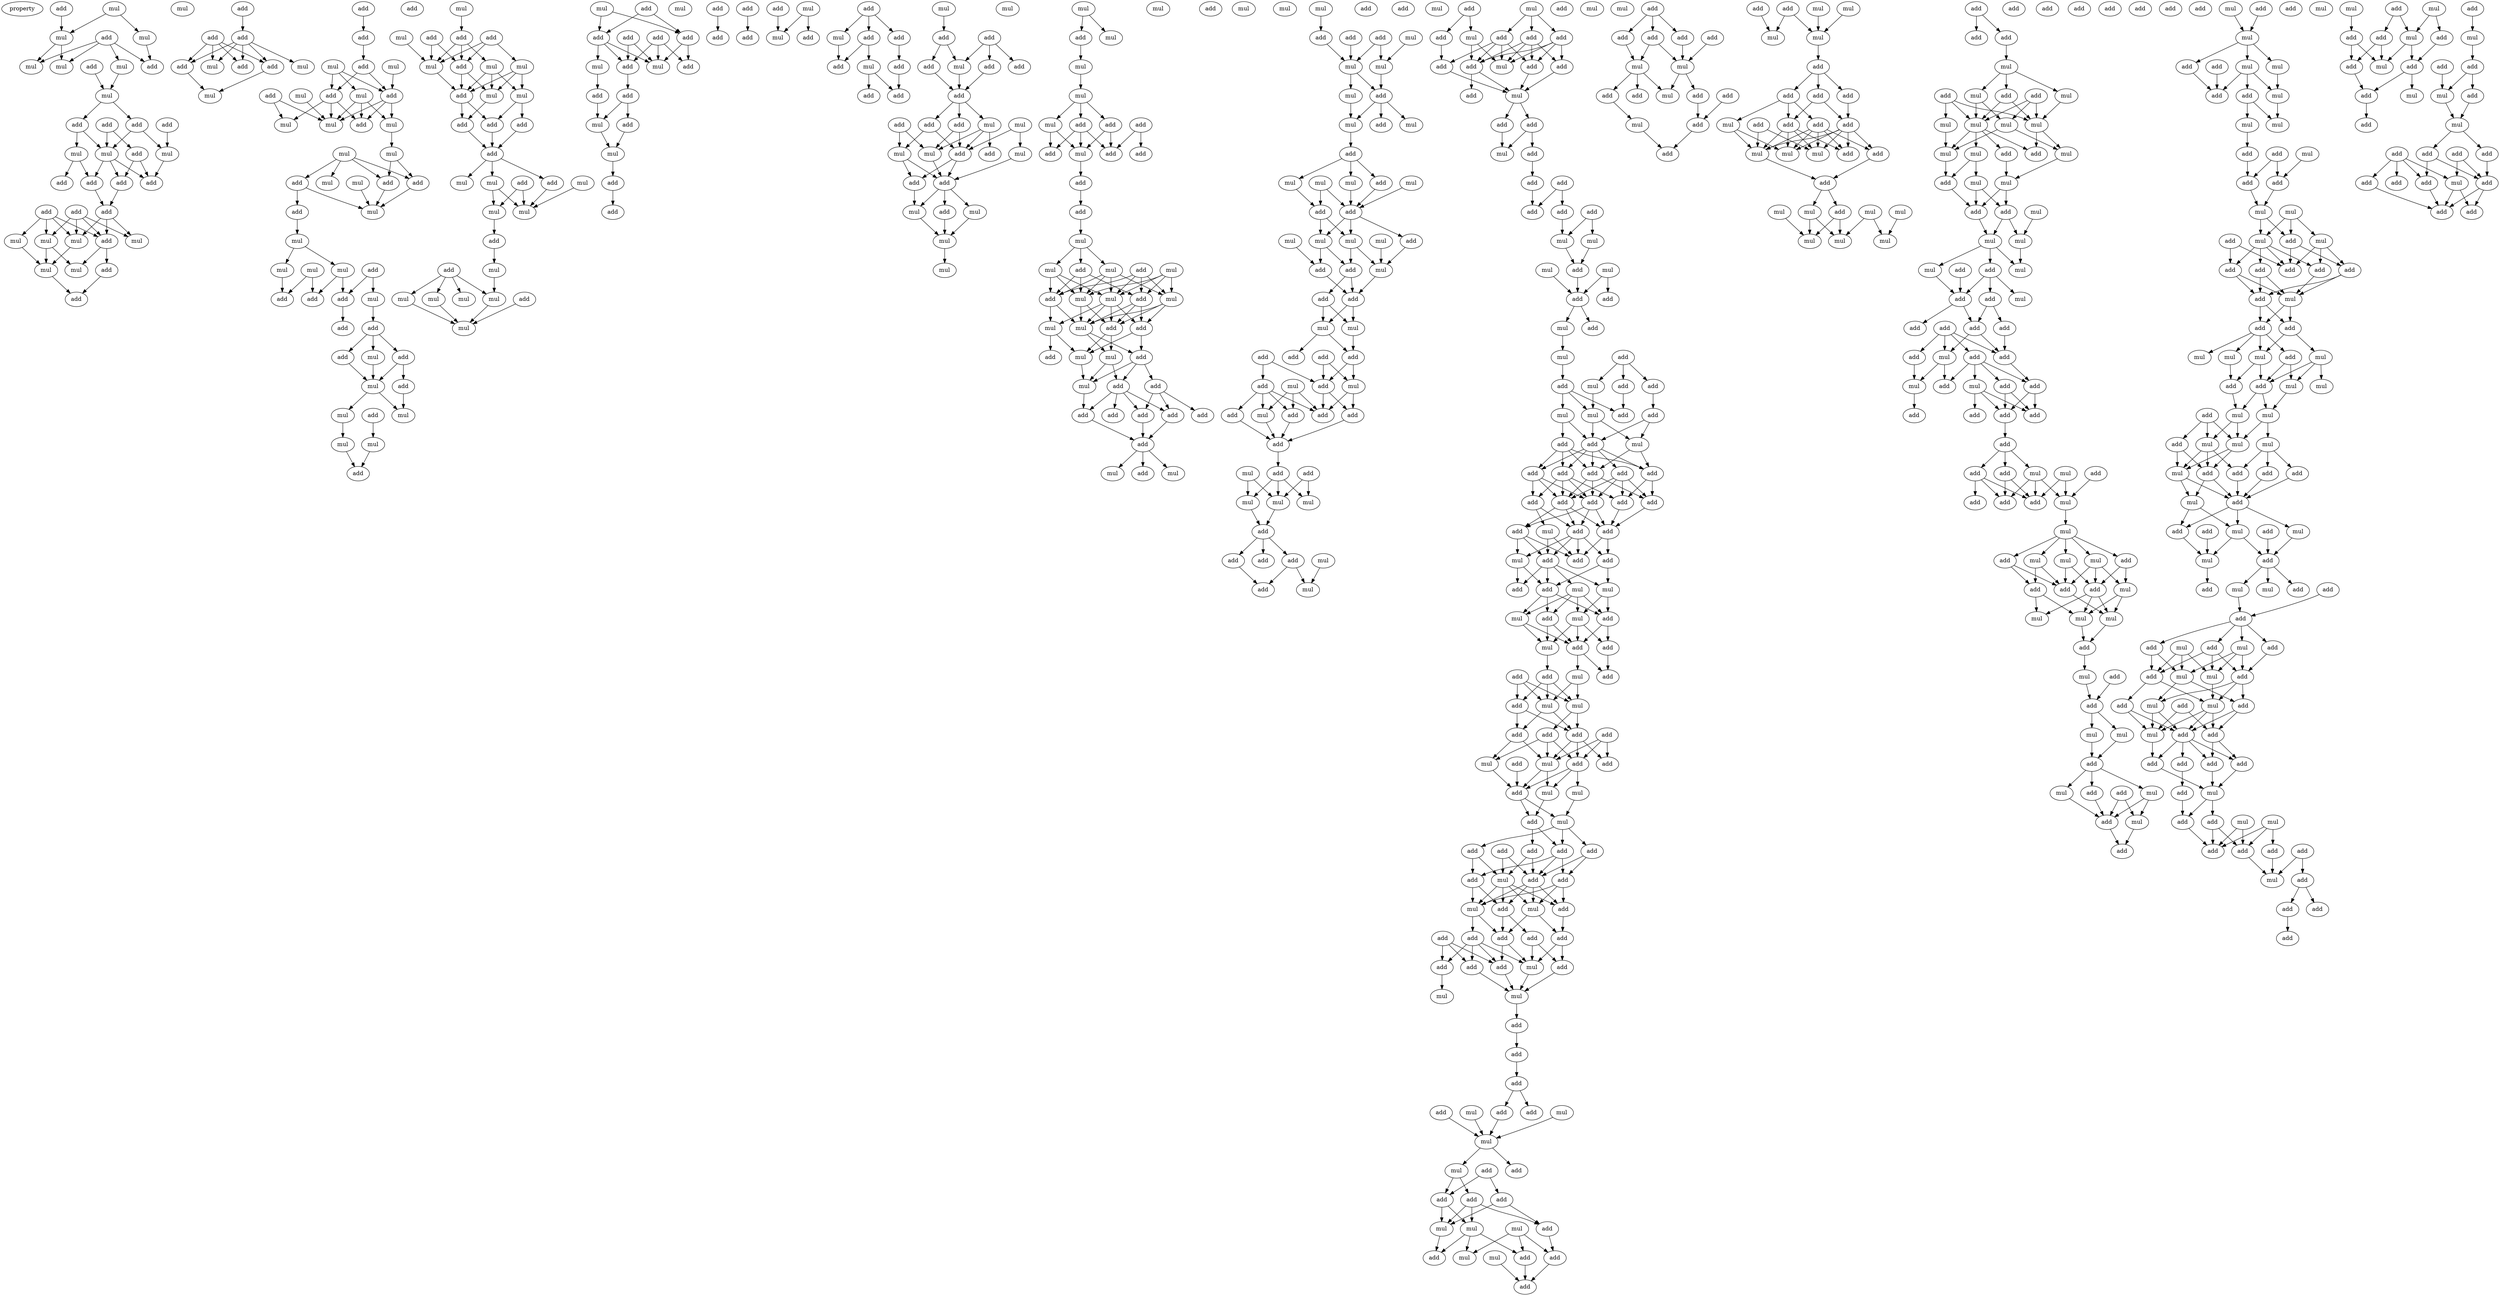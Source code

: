 digraph {
    node [fontcolor=black]
    property [mul=2,lf=1.7]
    0 [ label = add ];
    1 [ label = mul ];
    2 [ label = mul ];
    3 [ label = add ];
    4 [ label = mul ];
    5 [ label = mul ];
    6 [ label = mul ];
    7 [ label = add ];
    8 [ label = add ];
    9 [ label = mul ];
    10 [ label = mul ];
    11 [ label = add ];
    12 [ label = add ];
    13 [ label = mul ];
    14 [ label = add ];
    15 [ label = add ];
    16 [ label = mul ];
    17 [ label = mul ];
    18 [ label = mul ];
    19 [ label = add ];
    20 [ label = add ];
    21 [ label = add ];
    22 [ label = add ];
    23 [ label = add ];
    24 [ label = add ];
    25 [ label = add ];
    26 [ label = add ];
    27 [ label = add ];
    28 [ label = mul ];
    29 [ label = mul ];
    30 [ label = mul ];
    31 [ label = mul ];
    32 [ label = mul ];
    33 [ label = add ];
    34 [ label = mul ];
    35 [ label = add ];
    36 [ label = add ];
    37 [ label = add ];
    38 [ label = add ];
    39 [ label = add ];
    40 [ label = mul ];
    41 [ label = mul ];
    42 [ label = add ];
    43 [ label = add ];
    44 [ label = mul ];
    45 [ label = add ];
    46 [ label = add ];
    47 [ label = add ];
    48 [ label = mul ];
    49 [ label = mul ];
    50 [ label = add ];
    51 [ label = add ];
    52 [ label = mul ];
    53 [ label = mul ];
    54 [ label = add ];
    55 [ label = mul ];
    56 [ label = mul ];
    57 [ label = add ];
    58 [ label = mul ];
    59 [ label = mul ];
    60 [ label = mul ];
    61 [ label = add ];
    62 [ label = mul ];
    63 [ label = add ];
    64 [ label = mul ];
    65 [ label = add ];
    66 [ label = mul ];
    67 [ label = add ];
    68 [ label = mul ];
    69 [ label = mul ];
    70 [ label = mul ];
    71 [ label = add ];
    72 [ label = mul ];
    73 [ label = add ];
    74 [ label = add ];
    75 [ label = add ];
    76 [ label = add ];
    77 [ label = mul ];
    78 [ label = add ];
    79 [ label = add ];
    80 [ label = mul ];
    81 [ label = add ];
    82 [ label = add ];
    83 [ label = mul ];
    84 [ label = add ];
    85 [ label = mul ];
    86 [ label = add ];
    87 [ label = mul ];
    88 [ label = mul ];
    89 [ label = mul ];
    90 [ label = add ];
    91 [ label = mul ];
    92 [ label = add ];
    93 [ label = add ];
    94 [ label = add ];
    95 [ label = mul ];
    96 [ label = mul ];
    97 [ label = add ];
    98 [ label = mul ];
    99 [ label = mul ];
    100 [ label = mul ];
    101 [ label = mul ];
    102 [ label = add ];
    103 [ label = add ];
    104 [ label = add ];
    105 [ label = add ];
    106 [ label = add ];
    107 [ label = mul ];
    108 [ label = add ];
    109 [ label = mul ];
    110 [ label = mul ];
    111 [ label = add ];
    112 [ label = mul ];
    113 [ label = mul ];
    114 [ label = add ];
    115 [ label = mul ];
    116 [ label = add ];
    117 [ label = add ];
    118 [ label = mul ];
    119 [ label = mul ];
    120 [ label = mul ];
    121 [ label = mul ];
    122 [ label = mul ];
    123 [ label = mul ];
    124 [ label = add ];
    125 [ label = add ];
    126 [ label = add ];
    127 [ label = add ];
    128 [ label = add ];
    129 [ label = add ];
    130 [ label = mul ];
    131 [ label = mul ];
    132 [ label = add ];
    133 [ label = add ];
    134 [ label = add ];
    135 [ label = mul ];
    136 [ label = add ];
    137 [ label = mul ];
    138 [ label = mul ];
    139 [ label = add ];
    140 [ label = add ];
    141 [ label = add ];
    142 [ label = add ];
    143 [ label = add ];
    144 [ label = add ];
    145 [ label = mul ];
    146 [ label = add ];
    147 [ label = add ];
    148 [ label = mul ];
    149 [ label = add ];
    150 [ label = mul ];
    151 [ label = add ];
    152 [ label = add ];
    153 [ label = add ];
    154 [ label = add ];
    155 [ label = mul ];
    156 [ label = add ];
    157 [ label = add ];
    158 [ label = mul ];
    159 [ label = add ];
    160 [ label = add ];
    161 [ label = add ];
    162 [ label = add ];
    163 [ label = add ];
    164 [ label = mul ];
    165 [ label = mul ];
    166 [ label = add ];
    167 [ label = mul ];
    168 [ label = add ];
    169 [ label = mul ];
    170 [ label = add ];
    171 [ label = add ];
    172 [ label = mul ];
    173 [ label = add ];
    174 [ label = mul ];
    175 [ label = add ];
    176 [ label = mul ];
    177 [ label = add ];
    178 [ label = add ];
    179 [ label = mul ];
    180 [ label = mul ];
    181 [ label = mul ];
    182 [ label = mul ];
    183 [ label = add ];
    184 [ label = mul ];
    185 [ label = add ];
    186 [ label = mul ];
    187 [ label = mul ];
    188 [ label = mul ];
    189 [ label = mul ];
    190 [ label = add ];
    191 [ label = mul ];
    192 [ label = add ];
    193 [ label = add ];
    194 [ label = add ];
    195 [ label = add ];
    196 [ label = add ];
    197 [ label = add ];
    198 [ label = mul ];
    199 [ label = add ];
    200 [ label = add ];
    201 [ label = mul ];
    202 [ label = mul ];
    203 [ label = add ];
    204 [ label = mul ];
    205 [ label = mul ];
    206 [ label = add ];
    207 [ label = add ];
    208 [ label = add ];
    209 [ label = mul ];
    210 [ label = mul ];
    211 [ label = mul ];
    212 [ label = mul ];
    213 [ label = mul ];
    214 [ label = add ];
    215 [ label = add ];
    216 [ label = add ];
    217 [ label = add ];
    218 [ label = mul ];
    219 [ label = mul ];
    220 [ label = add ];
    221 [ label = add ];
    222 [ label = mul ];
    223 [ label = add ];
    224 [ label = add ];
    225 [ label = add ];
    226 [ label = add ];
    227 [ label = add ];
    228 [ label = add ];
    229 [ label = mul ];
    230 [ label = mul ];
    231 [ label = add ];
    232 [ label = mul ];
    233 [ label = mul ];
    234 [ label = mul ];
    235 [ label = mul ];
    236 [ label = add ];
    237 [ label = add ];
    238 [ label = add ];
    239 [ label = mul ];
    240 [ label = add ];
    241 [ label = mul ];
    242 [ label = mul ];
    243 [ label = add ];
    244 [ label = add ];
    245 [ label = mul ];
    246 [ label = mul ];
    247 [ label = add ];
    248 [ label = add ];
    249 [ label = mul ];
    250 [ label = mul ];
    251 [ label = mul ];
    252 [ label = mul ];
    253 [ label = add ];
    254 [ label = add ];
    255 [ label = add ];
    256 [ label = mul ];
    257 [ label = mul ];
    258 [ label = add ];
    259 [ label = mul ];
    260 [ label = mul ];
    261 [ label = add ];
    262 [ label = add ];
    263 [ label = mul ];
    264 [ label = add ];
    265 [ label = add ];
    266 [ label = mul ];
    267 [ label = mul ];
    268 [ label = add ];
    269 [ label = add ];
    270 [ label = add ];
    271 [ label = add ];
    272 [ label = add ];
    273 [ label = mul ];
    274 [ label = add ];
    275 [ label = mul ];
    276 [ label = add ];
    277 [ label = mul ];
    278 [ label = add ];
    279 [ label = add ];
    280 [ label = add ];
    281 [ label = add ];
    282 [ label = add ];
    283 [ label = add ];
    284 [ label = mul ];
    285 [ label = mul ];
    286 [ label = mul ];
    287 [ label = mul ];
    288 [ label = add ];
    289 [ label = add ];
    290 [ label = add ];
    291 [ label = mul ];
    292 [ label = mul ];
    293 [ label = add ];
    294 [ label = add ];
    295 [ label = mul ];
    296 [ label = mul ];
    297 [ label = add ];
    298 [ label = add ];
    299 [ label = add ];
    300 [ label = add ];
    301 [ label = add ];
    302 [ label = mul ];
    303 [ label = add ];
    304 [ label = mul ];
    305 [ label = add ];
    306 [ label = add ];
    307 [ label = add ];
    308 [ label = add ];
    309 [ label = mul ];
    310 [ label = add ];
    311 [ label = add ];
    312 [ label = add ];
    313 [ label = mul ];
    314 [ label = add ];
    315 [ label = add ];
    316 [ label = add ];
    317 [ label = add ];
    318 [ label = add ];
    319 [ label = mul ];
    320 [ label = mul ];
    321 [ label = mul ];
    322 [ label = mul ];
    323 [ label = add ];
    324 [ label = add ];
    325 [ label = add ];
    326 [ label = mul ];
    327 [ label = add ];
    328 [ label = mul ];
    329 [ label = add ];
    330 [ label = add ];
    331 [ label = add ];
    332 [ label = add ];
    333 [ label = mul ];
    334 [ label = mul ];
    335 [ label = mul ];
    336 [ label = add ];
    337 [ label = add ];
    338 [ label = add ];
    339 [ label = mul ];
    340 [ label = add ];
    341 [ label = add ];
    342 [ label = add ];
    343 [ label = add ];
    344 [ label = add ];
    345 [ label = add ];
    346 [ label = add ];
    347 [ label = add ];
    348 [ label = add ];
    349 [ label = add ];
    350 [ label = add ];
    351 [ label = mul ];
    352 [ label = add ];
    353 [ label = add ];
    354 [ label = add ];
    355 [ label = add ];
    356 [ label = add ];
    357 [ label = add ];
    358 [ label = mul ];
    359 [ label = mul ];
    360 [ label = add ];
    361 [ label = add ];
    362 [ label = mul ];
    363 [ label = mul ];
    364 [ label = add ];
    365 [ label = add ];
    366 [ label = mul ];
    367 [ label = add ];
    368 [ label = add ];
    369 [ label = mul ];
    370 [ label = mul ];
    371 [ label = add ];
    372 [ label = add ];
    373 [ label = add ];
    374 [ label = mul ];
    375 [ label = mul ];
    376 [ label = add ];
    377 [ label = add ];
    378 [ label = add ];
    379 [ label = add ];
    380 [ label = add ];
    381 [ label = add ];
    382 [ label = mul ];
    383 [ label = add ];
    384 [ label = add ];
    385 [ label = mul ];
    386 [ label = mul ];
    387 [ label = mul ];
    388 [ label = add ];
    389 [ label = mul ];
    390 [ label = add ];
    391 [ label = add ];
    392 [ label = add ];
    393 [ label = add ];
    394 [ label = add ];
    395 [ label = add ];
    396 [ label = add ];
    397 [ label = add ];
    398 [ label = add ];
    399 [ label = mul ];
    400 [ label = add ];
    401 [ label = add ];
    402 [ label = mul ];
    403 [ label = mul ];
    404 [ label = add ];
    405 [ label = add ];
    406 [ label = add ];
    407 [ label = add ];
    408 [ label = add ];
    409 [ label = add ];
    410 [ label = add ];
    411 [ label = add ];
    412 [ label = add ];
    413 [ label = mul ];
    414 [ label = mul ];
    415 [ label = mul ];
    416 [ label = add ];
    417 [ label = add ];
    418 [ label = mul ];
    419 [ label = add ];
    420 [ label = add ];
    421 [ label = mul ];
    422 [ label = add ];
    423 [ label = add ];
    424 [ label = mul ];
    425 [ label = add ];
    426 [ label = mul ];
    427 [ label = add ];
    428 [ label = mul ];
    429 [ label = add ];
    430 [ label = mul ];
    431 [ label = add ];
    432 [ label = add ];
    433 [ label = add ];
    434 [ label = mul ];
    435 [ label = mul ];
    436 [ label = mul ];
    437 [ label = add ];
    438 [ label = add ];
    439 [ label = add ];
    440 [ label = mul ];
    441 [ label = add ];
    442 [ label = mul ];
    443 [ label = add ];
    444 [ label = add ];
    445 [ label = add ];
    446 [ label = add ];
    447 [ label = add ];
    448 [ label = add ];
    449 [ label = mul ];
    450 [ label = mul ];
    451 [ label = add ];
    452 [ label = mul ];
    453 [ label = add ];
    454 [ label = add ];
    455 [ label = add ];
    456 [ label = add ];
    457 [ label = mul ];
    458 [ label = add ];
    459 [ label = add ];
    460 [ label = mul ];
    461 [ label = mul ];
    462 [ label = add ];
    463 [ label = mul ];
    464 [ label = mul ];
    465 [ label = add ];
    466 [ label = add ];
    467 [ label = add ];
    468 [ label = add ];
    469 [ label = mul ];
    470 [ label = add ];
    471 [ label = add ];
    472 [ label = add ];
    473 [ label = add ];
    474 [ label = mul ];
    475 [ label = mul ];
    476 [ label = add ];
    477 [ label = mul ];
    478 [ label = add ];
    479 [ label = add ];
    480 [ label = mul ];
    481 [ label = add ];
    482 [ label = mul ];
    483 [ label = mul ];
    484 [ label = mul ];
    485 [ label = mul ];
    486 [ label = mul ];
    487 [ label = mul ];
    488 [ label = add ];
    489 [ label = add ];
    490 [ label = add ];
    491 [ label = add ];
    492 [ label = add ];
    493 [ label = add ];
    494 [ label = mul ];
    495 [ label = mul ];
    496 [ label = add ];
    497 [ label = add ];
    498 [ label = mul ];
    499 [ label = add ];
    500 [ label = mul ];
    501 [ label = mul ];
    502 [ label = mul ];
    503 [ label = mul ];
    504 [ label = mul ];
    505 [ label = mul ];
    506 [ label = add ];
    507 [ label = add ];
    508 [ label = mul ];
    509 [ label = mul ];
    510 [ label = mul ];
    511 [ label = add ];
    512 [ label = add ];
    513 [ label = mul ];
    514 [ label = add ];
    515 [ label = mul ];
    516 [ label = mul ];
    517 [ label = add ];
    518 [ label = mul ];
    519 [ label = mul ];
    520 [ label = add ];
    521 [ label = add ];
    522 [ label = add ];
    523 [ label = mul ];
    524 [ label = add ];
    525 [ label = add ];
    526 [ label = add ];
    527 [ label = add ];
    528 [ label = mul ];
    529 [ label = add ];
    530 [ label = add ];
    531 [ label = add ];
    532 [ label = mul ];
    533 [ label = add ];
    534 [ label = mul ];
    535 [ label = add ];
    536 [ label = add ];
    537 [ label = add ];
    538 [ label = add ];
    539 [ label = add ];
    540 [ label = add ];
    541 [ label = add ];
    542 [ label = mul ];
    543 [ label = add ];
    544 [ label = add ];
    545 [ label = add ];
    546 [ label = mul ];
    547 [ label = add ];
    548 [ label = add ];
    549 [ label = add ];
    550 [ label = mul ];
    551 [ label = mul ];
    552 [ label = mul ];
    553 [ label = mul ];
    554 [ label = add ];
    555 [ label = add ];
    556 [ label = mul ];
    557 [ label = add ];
    558 [ label = add ];
    559 [ label = add ];
    560 [ label = mul ];
    561 [ label = mul ];
    562 [ label = mul ];
    563 [ label = mul ];
    564 [ label = add ];
    565 [ label = add ];
    566 [ label = mul ];
    567 [ label = add ];
    568 [ label = add ];
    569 [ label = add ];
    570 [ label = mul ];
    571 [ label = mul ];
    572 [ label = add ];
    573 [ label = add ];
    574 [ label = mul ];
    575 [ label = add ];
    576 [ label = add ];
    577 [ label = mul ];
    578 [ label = mul ];
    579 [ label = add ];
    580 [ label = add ];
    581 [ label = add ];
    582 [ label = mul ];
    583 [ label = add ];
    584 [ label = mul ];
    585 [ label = mul ];
    586 [ label = mul ];
    587 [ label = add ];
    588 [ label = add ];
    589 [ label = add ];
    590 [ label = mul ];
    591 [ label = add ];
    592 [ label = mul ];
    593 [ label = mul ];
    594 [ label = mul ];
    595 [ label = add ];
    596 [ label = add ];
    597 [ label = add ];
    598 [ label = add ];
    599 [ label = add ];
    600 [ label = mul ];
    601 [ label = mul ];
    602 [ label = mul ];
    603 [ label = add ];
    604 [ label = add ];
    605 [ label = mul ];
    606 [ label = add ];
    607 [ label = add ];
    608 [ label = add ];
    609 [ label = add ];
    610 [ label = add ];
    611 [ label = add ];
    612 [ label = mul ];
    613 [ label = add ];
    614 [ label = add ];
    615 [ label = mul ];
    616 [ label = mul ];
    617 [ label = mul ];
    618 [ label = add ];
    619 [ label = mul ];
    620 [ label = mul ];
    621 [ label = add ];
    622 [ label = add ];
    623 [ label = mul ];
    624 [ label = mul ];
    625 [ label = mul ];
    626 [ label = add ];
    627 [ label = mul ];
    628 [ label = mul ];
    629 [ label = add ];
    630 [ label = mul ];
    631 [ label = add ];
    632 [ label = add ];
    633 [ label = add ];
    634 [ label = add ];
    635 [ label = mul ];
    636 [ label = add ];
    637 [ label = mul ];
    638 [ label = add ];
    639 [ label = add ];
    640 [ label = add ];
    641 [ label = mul ];
    642 [ label = mul ];
    643 [ label = mul ];
    644 [ label = add ];
    645 [ label = mul ];
    646 [ label = add ];
    647 [ label = add ];
    648 [ label = mul ];
    649 [ label = add ];
    650 [ label = add ];
    651 [ label = add ];
    652 [ label = mul ];
    653 [ label = add ];
    654 [ label = add ];
    655 [ label = mul ];
    656 [ label = mul ];
    657 [ label = mul ];
    658 [ label = add ];
    659 [ label = add ];
    660 [ label = add ];
    661 [ label = add ];
    662 [ label = mul ];
    663 [ label = add ];
    664 [ label = mul ];
    665 [ label = add ];
    666 [ label = add ];
    667 [ label = mul ];
    668 [ label = add ];
    669 [ label = add ];
    670 [ label = add ];
    671 [ label = add ];
    672 [ label = add ];
    673 [ label = mul ];
    674 [ label = mul ];
    675 [ label = add ];
    676 [ label = mul ];
    677 [ label = add ];
    678 [ label = mul ];
    679 [ label = add ];
    680 [ label = add ];
    681 [ label = add ];
    682 [ label = add ];
    683 [ label = add ];
    684 [ label = mul ];
    685 [ label = add ];
    686 [ label = add ];
    687 [ label = mul ];
    688 [ label = add ];
    689 [ label = mul ];
    690 [ label = add ];
    691 [ label = add ];
    692 [ label = add ];
    693 [ label = add ];
    694 [ label = mul ];
    695 [ label = add ];
    696 [ label = mul ];
    697 [ label = add ];
    698 [ label = mul ];
    699 [ label = add ];
    700 [ label = add ];
    701 [ label = add ];
    702 [ label = mul ];
    703 [ label = add ];
    704 [ label = add ];
    705 [ label = mul ];
    706 [ label = add ];
    707 [ label = mul ];
    708 [ label = add ];
    709 [ label = add ];
    710 [ label = add ];
    711 [ label = add ];
    712 [ label = add ];
    713 [ label = add ];
    714 [ label = mul ];
    715 [ label = add ];
    716 [ label = add ];
    717 [ label = add ];
    718 [ label = add ];
    0 -> 2 [ name = 0 ];
    1 -> 2 [ name = 1 ];
    1 -> 4 [ name = 2 ];
    2 -> 5 [ name = 3 ];
    2 -> 6 [ name = 4 ];
    3 -> 5 [ name = 5 ];
    3 -> 6 [ name = 6 ];
    3 -> 8 [ name = 7 ];
    3 -> 9 [ name = 8 ];
    4 -> 8 [ name = 9 ];
    7 -> 10 [ name = 10 ];
    9 -> 10 [ name = 11 ];
    10 -> 11 [ name = 12 ];
    10 -> 12 [ name = 13 ];
    11 -> 16 [ name = 14 ];
    11 -> 17 [ name = 15 ];
    12 -> 16 [ name = 16 ];
    12 -> 18 [ name = 17 ];
    14 -> 16 [ name = 18 ];
    14 -> 19 [ name = 19 ];
    15 -> 18 [ name = 20 ];
    16 -> 20 [ name = 21 ];
    16 -> 22 [ name = 22 ];
    16 -> 23 [ name = 23 ];
    17 -> 20 [ name = 24 ];
    17 -> 21 [ name = 25 ];
    18 -> 22 [ name = 26 ];
    19 -> 22 [ name = 27 ];
    19 -> 23 [ name = 28 ];
    20 -> 24 [ name = 29 ];
    23 -> 24 [ name = 30 ];
    24 -> 27 [ name = 31 ];
    24 -> 28 [ name = 32 ];
    24 -> 30 [ name = 33 ];
    25 -> 27 [ name = 34 ];
    25 -> 28 [ name = 35 ];
    25 -> 29 [ name = 36 ];
    25 -> 30 [ name = 37 ];
    26 -> 27 [ name = 38 ];
    26 -> 28 [ name = 39 ];
    26 -> 29 [ name = 40 ];
    26 -> 31 [ name = 41 ];
    27 -> 33 [ name = 42 ];
    27 -> 34 [ name = 43 ];
    28 -> 32 [ name = 44 ];
    29 -> 32 [ name = 45 ];
    29 -> 34 [ name = 46 ];
    31 -> 32 [ name = 47 ];
    32 -> 35 [ name = 48 ];
    33 -> 35 [ name = 49 ];
    36 -> 38 [ name = 50 ];
    37 -> 39 [ name = 51 ];
    37 -> 40 [ name = 52 ];
    37 -> 42 [ name = 53 ];
    37 -> 43 [ name = 54 ];
    38 -> 39 [ name = 55 ];
    38 -> 40 [ name = 56 ];
    38 -> 41 [ name = 57 ];
    38 -> 42 [ name = 58 ];
    38 -> 43 [ name = 59 ];
    39 -> 44 [ name = 60 ];
    42 -> 44 [ name = 61 ];
    45 -> 46 [ name = 62 ];
    46 -> 47 [ name = 63 ];
    47 -> 51 [ name = 64 ];
    47 -> 54 [ name = 65 ];
    48 -> 51 [ name = 66 ];
    48 -> 53 [ name = 67 ];
    48 -> 54 [ name = 68 ];
    49 -> 54 [ name = 69 ];
    50 -> 55 [ name = 70 ];
    50 -> 58 [ name = 71 ];
    51 -> 55 [ name = 72 ];
    51 -> 57 [ name = 73 ];
    51 -> 58 [ name = 74 ];
    52 -> 58 [ name = 75 ];
    53 -> 56 [ name = 76 ];
    53 -> 57 [ name = 77 ];
    53 -> 58 [ name = 78 ];
    54 -> 56 [ name = 79 ];
    54 -> 57 [ name = 80 ];
    54 -> 58 [ name = 81 ];
    56 -> 59 [ name = 82 ];
    59 -> 63 [ name = 83 ];
    59 -> 65 [ name = 84 ];
    60 -> 61 [ name = 85 ];
    60 -> 62 [ name = 86 ];
    60 -> 63 [ name = 87 ];
    60 -> 65 [ name = 88 ];
    61 -> 66 [ name = 89 ];
    61 -> 67 [ name = 90 ];
    63 -> 66 [ name = 91 ];
    64 -> 66 [ name = 92 ];
    65 -> 66 [ name = 93 ];
    67 -> 68 [ name = 94 ];
    68 -> 69 [ name = 95 ];
    68 -> 72 [ name = 96 ];
    69 -> 75 [ name = 97 ];
    70 -> 73 [ name = 98 ];
    70 -> 75 [ name = 99 ];
    71 -> 76 [ name = 100 ];
    71 -> 77 [ name = 101 ];
    72 -> 73 [ name = 102 ];
    72 -> 76 [ name = 103 ];
    76 -> 79 [ name = 104 ];
    77 -> 78 [ name = 105 ];
    78 -> 80 [ name = 106 ];
    78 -> 81 [ name = 107 ];
    78 -> 82 [ name = 108 ];
    80 -> 83 [ name = 109 ];
    81 -> 83 [ name = 110 ];
    82 -> 83 [ name = 111 ];
    82 -> 84 [ name = 112 ];
    83 -> 85 [ name = 113 ];
    83 -> 87 [ name = 114 ];
    84 -> 87 [ name = 115 ];
    85 -> 88 [ name = 116 ];
    86 -> 89 [ name = 117 ];
    88 -> 90 [ name = 118 ];
    89 -> 90 [ name = 119 ];
    91 -> 93 [ name = 120 ];
    92 -> 97 [ name = 121 ];
    92 -> 99 [ name = 122 ];
    93 -> 97 [ name = 123 ];
    93 -> 98 [ name = 124 ];
    93 -> 99 [ name = 125 ];
    94 -> 96 [ name = 126 ];
    94 -> 97 [ name = 127 ];
    94 -> 99 [ name = 128 ];
    95 -> 99 [ name = 129 ];
    96 -> 100 [ name = 130 ];
    96 -> 101 [ name = 131 ];
    96 -> 102 [ name = 132 ];
    97 -> 101 [ name = 133 ];
    97 -> 102 [ name = 134 ];
    98 -> 100 [ name = 135 ];
    98 -> 101 [ name = 136 ];
    98 -> 102 [ name = 137 ];
    99 -> 102 [ name = 138 ];
    100 -> 104 [ name = 139 ];
    100 -> 105 [ name = 140 ];
    101 -> 103 [ name = 141 ];
    102 -> 103 [ name = 142 ];
    102 -> 105 [ name = 143 ];
    103 -> 106 [ name = 144 ];
    104 -> 106 [ name = 145 ];
    105 -> 106 [ name = 146 ];
    106 -> 107 [ name = 147 ];
    106 -> 108 [ name = 148 ];
    106 -> 109 [ name = 149 ];
    107 -> 112 [ name = 150 ];
    107 -> 113 [ name = 151 ];
    108 -> 113 [ name = 152 ];
    110 -> 113 [ name = 153 ];
    111 -> 112 [ name = 154 ];
    111 -> 113 [ name = 155 ];
    112 -> 114 [ name = 156 ];
    114 -> 115 [ name = 157 ];
    115 -> 119 [ name = 158 ];
    116 -> 118 [ name = 159 ];
    116 -> 119 [ name = 160 ];
    116 -> 120 [ name = 161 ];
    116 -> 121 [ name = 162 ];
    117 -> 122 [ name = 163 ];
    118 -> 122 [ name = 164 ];
    119 -> 122 [ name = 165 ];
    121 -> 122 [ name = 166 ];
    123 -> 125 [ name = 167 ];
    123 -> 127 [ name = 168 ];
    124 -> 125 [ name = 169 ];
    124 -> 127 [ name = 170 ];
    125 -> 130 [ name = 171 ];
    125 -> 131 [ name = 172 ];
    125 -> 132 [ name = 173 ];
    126 -> 131 [ name = 174 ];
    126 -> 132 [ name = 175 ];
    127 -> 129 [ name = 176 ];
    127 -> 131 [ name = 177 ];
    128 -> 129 [ name = 178 ];
    128 -> 131 [ name = 179 ];
    128 -> 132 [ name = 180 ];
    130 -> 134 [ name = 181 ];
    132 -> 133 [ name = 182 ];
    133 -> 135 [ name = 183 ];
    133 -> 136 [ name = 184 ];
    134 -> 135 [ name = 185 ];
    135 -> 137 [ name = 186 ];
    136 -> 137 [ name = 187 ];
    137 -> 139 [ name = 188 ];
    139 -> 140 [ name = 189 ];
    141 -> 142 [ name = 190 ];
    143 -> 146 [ name = 191 ];
    144 -> 148 [ name = 192 ];
    145 -> 147 [ name = 193 ];
    145 -> 148 [ name = 194 ];
    149 -> 150 [ name = 195 ];
    149 -> 151 [ name = 196 ];
    149 -> 152 [ name = 197 ];
    150 -> 153 [ name = 198 ];
    151 -> 153 [ name = 199 ];
    151 -> 155 [ name = 200 ];
    152 -> 154 [ name = 201 ];
    154 -> 157 [ name = 202 ];
    155 -> 156 [ name = 203 ];
    155 -> 157 [ name = 204 ];
    158 -> 160 [ name = 205 ];
    159 -> 162 [ name = 206 ];
    159 -> 163 [ name = 207 ];
    159 -> 164 [ name = 208 ];
    160 -> 161 [ name = 209 ];
    160 -> 164 [ name = 210 ];
    161 -> 166 [ name = 211 ];
    163 -> 166 [ name = 212 ];
    164 -> 166 [ name = 213 ];
    166 -> 169 [ name = 214 ];
    166 -> 170 [ name = 215 ];
    166 -> 171 [ name = 216 ];
    167 -> 175 [ name = 217 ];
    167 -> 176 [ name = 218 ];
    168 -> 172 [ name = 219 ];
    168 -> 174 [ name = 220 ];
    169 -> 172 [ name = 221 ];
    169 -> 173 [ name = 222 ];
    169 -> 175 [ name = 223 ];
    170 -> 174 [ name = 224 ];
    170 -> 175 [ name = 225 ];
    171 -> 172 [ name = 226 ];
    171 -> 175 [ name = 227 ];
    172 -> 177 [ name = 228 ];
    174 -> 177 [ name = 229 ];
    174 -> 178 [ name = 230 ];
    175 -> 177 [ name = 231 ];
    175 -> 178 [ name = 232 ];
    176 -> 177 [ name = 233 ];
    177 -> 180 [ name = 234 ];
    177 -> 182 [ name = 235 ];
    177 -> 183 [ name = 236 ];
    178 -> 180 [ name = 237 ];
    179 -> 185 [ name = 238 ];
    179 -> 186 [ name = 239 ];
    180 -> 184 [ name = 240 ];
    182 -> 184 [ name = 241 ];
    183 -> 184 [ name = 242 ];
    184 -> 188 [ name = 243 ];
    185 -> 187 [ name = 244 ];
    187 -> 189 [ name = 245 ];
    189 -> 191 [ name = 246 ];
    189 -> 193 [ name = 247 ];
    189 -> 194 [ name = 248 ];
    191 -> 197 [ name = 249 ];
    191 -> 198 [ name = 250 ];
    192 -> 195 [ name = 251 ];
    192 -> 196 [ name = 252 ];
    193 -> 195 [ name = 253 ];
    193 -> 197 [ name = 254 ];
    193 -> 198 [ name = 255 ];
    194 -> 195 [ name = 256 ];
    194 -> 198 [ name = 257 ];
    198 -> 199 [ name = 258 ];
    199 -> 200 [ name = 259 ];
    200 -> 201 [ name = 260 ];
    201 -> 202 [ name = 261 ];
    201 -> 203 [ name = 262 ];
    201 -> 204 [ name = 263 ];
    202 -> 208 [ name = 264 ];
    202 -> 210 [ name = 265 ];
    202 -> 211 [ name = 266 ];
    203 -> 207 [ name = 267 ];
    203 -> 208 [ name = 268 ];
    203 -> 210 [ name = 269 ];
    204 -> 208 [ name = 270 ];
    204 -> 209 [ name = 271 ];
    204 -> 210 [ name = 272 ];
    204 -> 211 [ name = 273 ];
    205 -> 207 [ name = 274 ];
    205 -> 209 [ name = 275 ];
    205 -> 210 [ name = 276 ];
    205 -> 211 [ name = 277 ];
    206 -> 207 [ name = 278 ];
    206 -> 208 [ name = 279 ];
    206 -> 209 [ name = 280 ];
    206 -> 211 [ name = 281 ];
    207 -> 212 [ name = 282 ];
    207 -> 214 [ name = 283 ];
    207 -> 215 [ name = 284 ];
    208 -> 212 [ name = 285 ];
    208 -> 213 [ name = 286 ];
    209 -> 212 [ name = 287 ];
    209 -> 214 [ name = 288 ];
    209 -> 215 [ name = 289 ];
    210 -> 212 [ name = 290 ];
    210 -> 214 [ name = 291 ];
    211 -> 212 [ name = 292 ];
    211 -> 213 [ name = 293 ];
    211 -> 214 [ name = 294 ];
    211 -> 215 [ name = 295 ];
    212 -> 217 [ name = 296 ];
    212 -> 218 [ name = 297 ];
    213 -> 216 [ name = 298 ];
    213 -> 219 [ name = 299 ];
    214 -> 218 [ name = 300 ];
    214 -> 219 [ name = 301 ];
    215 -> 217 [ name = 302 ];
    215 -> 219 [ name = 303 ];
    217 -> 220 [ name = 304 ];
    217 -> 221 [ name = 305 ];
    217 -> 222 [ name = 306 ];
    218 -> 221 [ name = 307 ];
    218 -> 222 [ name = 308 ];
    219 -> 222 [ name = 309 ];
    220 -> 223 [ name = 310 ];
    220 -> 224 [ name = 311 ];
    220 -> 227 [ name = 312 ];
    221 -> 224 [ name = 313 ];
    221 -> 225 [ name = 314 ];
    221 -> 226 [ name = 315 ];
    221 -> 227 [ name = 316 ];
    222 -> 226 [ name = 317 ];
    224 -> 228 [ name = 318 ];
    226 -> 228 [ name = 319 ];
    227 -> 228 [ name = 320 ];
    228 -> 229 [ name = 321 ];
    228 -> 231 [ name = 322 ];
    228 -> 233 [ name = 323 ];
    234 -> 236 [ name = 324 ];
    235 -> 239 [ name = 325 ];
    236 -> 241 [ name = 326 ];
    237 -> 241 [ name = 327 ];
    238 -> 239 [ name = 328 ];
    238 -> 241 [ name = 329 ];
    239 -> 243 [ name = 330 ];
    241 -> 242 [ name = 331 ];
    241 -> 243 [ name = 332 ];
    242 -> 246 [ name = 333 ];
    243 -> 245 [ name = 334 ];
    243 -> 246 [ name = 335 ];
    243 -> 247 [ name = 336 ];
    246 -> 248 [ name = 337 ];
    248 -> 249 [ name = 338 ];
    248 -> 251 [ name = 339 ];
    248 -> 253 [ name = 340 ];
    249 -> 254 [ name = 341 ];
    250 -> 254 [ name = 342 ];
    251 -> 255 [ name = 343 ];
    252 -> 254 [ name = 344 ];
    252 -> 255 [ name = 345 ];
    253 -> 254 [ name = 346 ];
    254 -> 256 [ name = 347 ];
    254 -> 258 [ name = 348 ];
    254 -> 260 [ name = 349 ];
    255 -> 256 [ name = 350 ];
    255 -> 260 [ name = 351 ];
    256 -> 262 [ name = 352 ];
    256 -> 263 [ name = 353 ];
    257 -> 261 [ name = 354 ];
    258 -> 263 [ name = 355 ];
    259 -> 263 [ name = 356 ];
    260 -> 261 [ name = 357 ];
    260 -> 262 [ name = 358 ];
    261 -> 264 [ name = 359 ];
    262 -> 264 [ name = 360 ];
    262 -> 265 [ name = 361 ];
    263 -> 264 [ name = 362 ];
    264 -> 266 [ name = 363 ];
    264 -> 267 [ name = 364 ];
    265 -> 266 [ name = 365 ];
    265 -> 267 [ name = 366 ];
    266 -> 268 [ name = 367 ];
    266 -> 269 [ name = 368 ];
    267 -> 268 [ name = 369 ];
    268 -> 272 [ name = 370 ];
    268 -> 275 [ name = 371 ];
    270 -> 272 [ name = 372 ];
    270 -> 274 [ name = 373 ];
    271 -> 272 [ name = 374 ];
    271 -> 275 [ name = 375 ];
    272 -> 278 [ name = 376 ];
    272 -> 279 [ name = 377 ];
    273 -> 276 [ name = 378 ];
    273 -> 277 [ name = 379 ];
    273 -> 278 [ name = 380 ];
    274 -> 276 [ name = 381 ];
    274 -> 277 [ name = 382 ];
    274 -> 278 [ name = 383 ];
    274 -> 280 [ name = 384 ];
    275 -> 278 [ name = 385 ];
    275 -> 279 [ name = 386 ];
    276 -> 281 [ name = 387 ];
    277 -> 281 [ name = 388 ];
    279 -> 281 [ name = 389 ];
    280 -> 281 [ name = 390 ];
    281 -> 283 [ name = 391 ];
    282 -> 285 [ name = 392 ];
    282 -> 287 [ name = 393 ];
    283 -> 285 [ name = 394 ];
    283 -> 286 [ name = 395 ];
    283 -> 287 [ name = 396 ];
    284 -> 285 [ name = 397 ];
    284 -> 286 [ name = 398 ];
    285 -> 288 [ name = 399 ];
    286 -> 288 [ name = 400 ];
    288 -> 289 [ name = 401 ];
    288 -> 290 [ name = 402 ];
    288 -> 293 [ name = 403 ];
    289 -> 294 [ name = 404 ];
    289 -> 295 [ name = 405 ];
    292 -> 295 [ name = 406 ];
    293 -> 294 [ name = 407 ];
    296 -> 298 [ name = 408 ];
    296 -> 299 [ name = 409 ];
    296 -> 300 [ name = 410 ];
    297 -> 301 [ name = 411 ];
    297 -> 302 [ name = 412 ];
    298 -> 303 [ name = 413 ];
    298 -> 304 [ name = 414 ];
    298 -> 306 [ name = 415 ];
    298 -> 307 [ name = 416 ];
    299 -> 304 [ name = 417 ];
    299 -> 305 [ name = 418 ];
    299 -> 306 [ name = 419 ];
    299 -> 307 [ name = 420 ];
    300 -> 304 [ name = 421 ];
    300 -> 305 [ name = 422 ];
    300 -> 306 [ name = 423 ];
    300 -> 307 [ name = 424 ];
    301 -> 303 [ name = 425 ];
    302 -> 304 [ name = 426 ];
    302 -> 306 [ name = 427 ];
    303 -> 309 [ name = 428 ];
    305 -> 309 [ name = 429 ];
    306 -> 308 [ name = 430 ];
    306 -> 309 [ name = 431 ];
    307 -> 309 [ name = 432 ];
    309 -> 310 [ name = 433 ];
    309 -> 311 [ name = 434 ];
    310 -> 313 [ name = 435 ];
    311 -> 312 [ name = 436 ];
    311 -> 313 [ name = 437 ];
    312 -> 314 [ name = 438 ];
    314 -> 318 [ name = 439 ];
    315 -> 317 [ name = 440 ];
    315 -> 318 [ name = 441 ];
    316 -> 319 [ name = 442 ];
    316 -> 320 [ name = 443 ];
    317 -> 320 [ name = 444 ];
    319 -> 323 [ name = 445 ];
    320 -> 323 [ name = 446 ];
    321 -> 324 [ name = 447 ];
    321 -> 325 [ name = 448 ];
    322 -> 325 [ name = 449 ];
    323 -> 325 [ name = 450 ];
    325 -> 326 [ name = 451 ];
    325 -> 327 [ name = 452 ];
    326 -> 328 [ name = 453 ];
    328 -> 330 [ name = 454 ];
    329 -> 331 [ name = 455 ];
    329 -> 332 [ name = 456 ];
    329 -> 333 [ name = 457 ];
    330 -> 334 [ name = 458 ];
    330 -> 335 [ name = 459 ];
    330 -> 337 [ name = 460 ];
    331 -> 336 [ name = 461 ];
    332 -> 337 [ name = 462 ];
    333 -> 335 [ name = 463 ];
    334 -> 338 [ name = 464 ];
    334 -> 340 [ name = 465 ];
    335 -> 338 [ name = 466 ];
    335 -> 339 [ name = 467 ];
    336 -> 338 [ name = 468 ];
    336 -> 339 [ name = 469 ];
    338 -> 341 [ name = 470 ];
    338 -> 342 [ name = 471 ];
    338 -> 343 [ name = 472 ];
    338 -> 344 [ name = 473 ];
    338 -> 345 [ name = 474 ];
    339 -> 342 [ name = 475 ];
    339 -> 344 [ name = 476 ];
    340 -> 341 [ name = 477 ];
    340 -> 342 [ name = 478 ];
    340 -> 344 [ name = 479 ];
    340 -> 345 [ name = 480 ];
    341 -> 346 [ name = 481 ];
    341 -> 348 [ name = 482 ];
    341 -> 349 [ name = 483 ];
    341 -> 350 [ name = 484 ];
    342 -> 346 [ name = 485 ];
    342 -> 347 [ name = 486 ];
    342 -> 348 [ name = 487 ];
    343 -> 346 [ name = 488 ];
    343 -> 347 [ name = 489 ];
    343 -> 348 [ name = 490 ];
    343 -> 350 [ name = 491 ];
    344 -> 347 [ name = 492 ];
    344 -> 350 [ name = 493 ];
    345 -> 346 [ name = 494 ];
    345 -> 348 [ name = 495 ];
    345 -> 349 [ name = 496 ];
    346 -> 352 [ name = 497 ];
    346 -> 353 [ name = 498 ];
    346 -> 354 [ name = 499 ];
    347 -> 353 [ name = 500 ];
    348 -> 352 [ name = 501 ];
    348 -> 353 [ name = 502 ];
    348 -> 354 [ name = 503 ];
    349 -> 351 [ name = 504 ];
    349 -> 354 [ name = 505 ];
    350 -> 353 [ name = 506 ];
    351 -> 356 [ name = 507 ];
    351 -> 357 [ name = 508 ];
    352 -> 356 [ name = 509 ];
    352 -> 357 [ name = 510 ];
    352 -> 358 [ name = 511 ];
    353 -> 355 [ name = 512 ];
    353 -> 357 [ name = 513 ];
    354 -> 355 [ name = 514 ];
    354 -> 356 [ name = 515 ];
    354 -> 357 [ name = 516 ];
    354 -> 358 [ name = 517 ];
    355 -> 359 [ name = 518 ];
    355 -> 360 [ name = 519 ];
    356 -> 359 [ name = 520 ];
    356 -> 360 [ name = 521 ];
    356 -> 361 [ name = 522 ];
    356 -> 362 [ name = 523 ];
    358 -> 360 [ name = 524 ];
    358 -> 361 [ name = 525 ];
    359 -> 365 [ name = 526 ];
    359 -> 366 [ name = 527 ];
    360 -> 363 [ name = 528 ];
    360 -> 364 [ name = 529 ];
    360 -> 365 [ name = 530 ];
    362 -> 363 [ name = 531 ];
    362 -> 364 [ name = 532 ];
    362 -> 365 [ name = 533 ];
    362 -> 366 [ name = 534 ];
    363 -> 367 [ name = 535 ];
    363 -> 369 [ name = 536 ];
    364 -> 367 [ name = 537 ];
    364 -> 369 [ name = 538 ];
    365 -> 367 [ name = 539 ];
    365 -> 368 [ name = 540 ];
    366 -> 367 [ name = 541 ];
    366 -> 368 [ name = 542 ];
    366 -> 369 [ name = 543 ];
    367 -> 370 [ name = 544 ];
    367 -> 371 [ name = 545 ];
    368 -> 371 [ name = 546 ];
    369 -> 372 [ name = 547 ];
    370 -> 374 [ name = 548 ];
    370 -> 375 [ name = 549 ];
    372 -> 374 [ name = 550 ];
    372 -> 375 [ name = 551 ];
    372 -> 376 [ name = 552 ];
    373 -> 374 [ name = 553 ];
    373 -> 375 [ name = 554 ];
    373 -> 376 [ name = 555 ];
    374 -> 377 [ name = 556 ];
    374 -> 379 [ name = 557 ];
    375 -> 377 [ name = 558 ];
    375 -> 380 [ name = 559 ];
    376 -> 377 [ name = 560 ];
    376 -> 380 [ name = 561 ];
    377 -> 383 [ name = 562 ];
    377 -> 384 [ name = 563 ];
    377 -> 385 [ name = 564 ];
    378 -> 383 [ name = 565 ];
    378 -> 384 [ name = 566 ];
    378 -> 385 [ name = 567 ];
    379 -> 382 [ name = 568 ];
    379 -> 384 [ name = 569 ];
    379 -> 385 [ name = 570 ];
    380 -> 382 [ name = 571 ];
    380 -> 385 [ name = 572 ];
    381 -> 388 [ name = 573 ];
    382 -> 388 [ name = 574 ];
    384 -> 386 [ name = 575 ];
    384 -> 387 [ name = 576 ];
    384 -> 388 [ name = 577 ];
    385 -> 387 [ name = 578 ];
    385 -> 388 [ name = 579 ];
    386 -> 389 [ name = 580 ];
    387 -> 390 [ name = 581 ];
    388 -> 389 [ name = 582 ];
    388 -> 390 [ name = 583 ];
    389 -> 391 [ name = 584 ];
    389 -> 393 [ name = 585 ];
    389 -> 395 [ name = 586 ];
    390 -> 391 [ name = 587 ];
    390 -> 392 [ name = 588 ];
    391 -> 396 [ name = 589 ];
    391 -> 397 [ name = 590 ];
    391 -> 398 [ name = 591 ];
    392 -> 396 [ name = 592 ];
    392 -> 399 [ name = 593 ];
    393 -> 398 [ name = 594 ];
    393 -> 399 [ name = 595 ];
    394 -> 396 [ name = 596 ];
    394 -> 399 [ name = 597 ];
    395 -> 396 [ name = 598 ];
    395 -> 397 [ name = 599 ];
    396 -> 400 [ name = 600 ];
    396 -> 401 [ name = 601 ];
    396 -> 402 [ name = 602 ];
    396 -> 403 [ name = 603 ];
    397 -> 401 [ name = 604 ];
    397 -> 402 [ name = 605 ];
    397 -> 403 [ name = 606 ];
    398 -> 400 [ name = 607 ];
    398 -> 403 [ name = 608 ];
    399 -> 400 [ name = 609 ];
    399 -> 401 [ name = 610 ];
    399 -> 402 [ name = 611 ];
    399 -> 403 [ name = 612 ];
    400 -> 404 [ name = 613 ];
    400 -> 407 [ name = 614 ];
    401 -> 408 [ name = 615 ];
    402 -> 404 [ name = 616 ];
    402 -> 408 [ name = 617 ];
    403 -> 404 [ name = 618 ];
    403 -> 405 [ name = 619 ];
    404 -> 412 [ name = 620 ];
    404 -> 413 [ name = 621 ];
    405 -> 409 [ name = 622 ];
    405 -> 411 [ name = 623 ];
    405 -> 412 [ name = 624 ];
    405 -> 413 [ name = 625 ];
    406 -> 409 [ name = 626 ];
    406 -> 411 [ name = 627 ];
    406 -> 412 [ name = 628 ];
    407 -> 410 [ name = 629 ];
    407 -> 413 [ name = 630 ];
    408 -> 410 [ name = 631 ];
    408 -> 413 [ name = 632 ];
    409 -> 414 [ name = 633 ];
    410 -> 414 [ name = 634 ];
    411 -> 415 [ name = 635 ];
    412 -> 414 [ name = 636 ];
    413 -> 414 [ name = 637 ];
    414 -> 417 [ name = 638 ];
    417 -> 419 [ name = 639 ];
    419 -> 420 [ name = 640 ];
    420 -> 422 [ name = 641 ];
    420 -> 425 [ name = 642 ];
    421 -> 426 [ name = 643 ];
    422 -> 426 [ name = 644 ];
    423 -> 426 [ name = 645 ];
    424 -> 426 [ name = 646 ];
    426 -> 427 [ name = 647 ];
    426 -> 428 [ name = 648 ];
    428 -> 431 [ name = 649 ];
    428 -> 433 [ name = 650 ];
    429 -> 432 [ name = 651 ];
    429 -> 433 [ name = 652 ];
    431 -> 434 [ name = 653 ];
    431 -> 435 [ name = 654 ];
    431 -> 437 [ name = 655 ];
    432 -> 435 [ name = 656 ];
    432 -> 437 [ name = 657 ];
    433 -> 434 [ name = 658 ];
    433 -> 435 [ name = 659 ];
    434 -> 438 [ name = 660 ];
    434 -> 441 [ name = 661 ];
    434 -> 442 [ name = 662 ];
    435 -> 438 [ name = 663 ];
    436 -> 439 [ name = 664 ];
    436 -> 441 [ name = 665 ];
    436 -> 442 [ name = 666 ];
    437 -> 439 [ name = 667 ];
    439 -> 443 [ name = 668 ];
    440 -> 443 [ name = 669 ];
    441 -> 443 [ name = 670 ];
    444 -> 445 [ name = 671 ];
    444 -> 446 [ name = 672 ];
    444 -> 447 [ name = 673 ];
    445 -> 450 [ name = 674 ];
    446 -> 449 [ name = 675 ];
    446 -> 450 [ name = 676 ];
    447 -> 449 [ name = 677 ];
    448 -> 449 [ name = 678 ];
    449 -> 451 [ name = 679 ];
    449 -> 452 [ name = 680 ];
    450 -> 452 [ name = 681 ];
    450 -> 453 [ name = 682 ];
    450 -> 455 [ name = 683 ];
    451 -> 456 [ name = 684 ];
    453 -> 457 [ name = 685 ];
    454 -> 456 [ name = 686 ];
    456 -> 458 [ name = 687 ];
    457 -> 458 [ name = 688 ];
    459 -> 463 [ name = 689 ];
    460 -> 464 [ name = 690 ];
    461 -> 464 [ name = 691 ];
    462 -> 463 [ name = 692 ];
    462 -> 464 [ name = 693 ];
    464 -> 465 [ name = 694 ];
    465 -> 466 [ name = 695 ];
    465 -> 467 [ name = 696 ];
    465 -> 468 [ name = 697 ];
    466 -> 470 [ name = 698 ];
    467 -> 470 [ name = 699 ];
    467 -> 472 [ name = 700 ];
    468 -> 469 [ name = 701 ];
    468 -> 471 [ name = 702 ];
    468 -> 472 [ name = 703 ];
    469 -> 474 [ name = 704 ];
    469 -> 475 [ name = 705 ];
    470 -> 474 [ name = 706 ];
    470 -> 475 [ name = 707 ];
    470 -> 476 [ name = 708 ];
    470 -> 477 [ name = 709 ];
    470 -> 478 [ name = 710 ];
    471 -> 474 [ name = 711 ];
    471 -> 475 [ name = 712 ];
    471 -> 476 [ name = 713 ];
    471 -> 477 [ name = 714 ];
    471 -> 478 [ name = 715 ];
    472 -> 474 [ name = 716 ];
    472 -> 475 [ name = 717 ];
    472 -> 477 [ name = 718 ];
    472 -> 478 [ name = 719 ];
    473 -> 475 [ name = 720 ];
    473 -> 477 [ name = 721 ];
    475 -> 479 [ name = 722 ];
    476 -> 479 [ name = 723 ];
    479 -> 481 [ name = 724 ];
    479 -> 482 [ name = 725 ];
    480 -> 487 [ name = 726 ];
    481 -> 485 [ name = 727 ];
    481 -> 486 [ name = 728 ];
    482 -> 485 [ name = 729 ];
    482 -> 486 [ name = 730 ];
    483 -> 485 [ name = 731 ];
    483 -> 487 [ name = 732 ];
    484 -> 486 [ name = 733 ];
    488 -> 490 [ name = 734 ];
    488 -> 491 [ name = 735 ];
    491 -> 494 [ name = 736 ];
    494 -> 495 [ name = 737 ];
    494 -> 497 [ name = 738 ];
    494 -> 498 [ name = 739 ];
    495 -> 502 [ name = 740 ];
    496 -> 500 [ name = 741 ];
    496 -> 502 [ name = 742 ];
    496 -> 503 [ name = 743 ];
    497 -> 500 [ name = 744 ];
    497 -> 502 [ name = 745 ];
    498 -> 500 [ name = 746 ];
    498 -> 503 [ name = 747 ];
    499 -> 500 [ name = 748 ];
    499 -> 501 [ name = 749 ];
    499 -> 502 [ name = 750 ];
    500 -> 505 [ name = 751 ];
    500 -> 506 [ name = 752 ];
    500 -> 507 [ name = 753 ];
    500 -> 508 [ name = 754 ];
    501 -> 505 [ name = 755 ];
    502 -> 504 [ name = 756 ];
    502 -> 507 [ name = 757 ];
    503 -> 504 [ name = 758 ];
    503 -> 505 [ name = 759 ];
    504 -> 510 [ name = 760 ];
    505 -> 511 [ name = 761 ];
    506 -> 510 [ name = 762 ];
    508 -> 509 [ name = 763 ];
    508 -> 511 [ name = 764 ];
    509 -> 512 [ name = 765 ];
    509 -> 514 [ name = 766 ];
    510 -> 512 [ name = 767 ];
    510 -> 514 [ name = 768 ];
    511 -> 514 [ name = 769 ];
    512 -> 515 [ name = 770 ];
    512 -> 516 [ name = 771 ];
    513 -> 516 [ name = 772 ];
    514 -> 515 [ name = 773 ];
    515 -> 517 [ name = 774 ];
    515 -> 518 [ name = 775 ];
    515 -> 519 [ name = 776 ];
    516 -> 518 [ name = 777 ];
    517 -> 521 [ name = 778 ];
    517 -> 522 [ name = 779 ];
    517 -> 523 [ name = 780 ];
    519 -> 521 [ name = 781 ];
    520 -> 521 [ name = 782 ];
    521 -> 524 [ name = 783 ];
    521 -> 527 [ name = 784 ];
    522 -> 524 [ name = 785 ];
    522 -> 526 [ name = 786 ];
    524 -> 528 [ name = 787 ];
    524 -> 530 [ name = 788 ];
    525 -> 528 [ name = 789 ];
    525 -> 529 [ name = 790 ];
    525 -> 530 [ name = 791 ];
    525 -> 531 [ name = 792 ];
    526 -> 530 [ name = 793 ];
    528 -> 533 [ name = 794 ];
    528 -> 534 [ name = 795 ];
    529 -> 532 [ name = 796 ];
    529 -> 533 [ name = 797 ];
    529 -> 535 [ name = 798 ];
    529 -> 536 [ name = 799 ];
    530 -> 536 [ name = 800 ];
    531 -> 534 [ name = 801 ];
    532 -> 537 [ name = 802 ];
    532 -> 538 [ name = 803 ];
    532 -> 540 [ name = 804 ];
    534 -> 539 [ name = 805 ];
    535 -> 537 [ name = 806 ];
    535 -> 540 [ name = 807 ];
    536 -> 537 [ name = 808 ];
    536 -> 540 [ name = 809 ];
    540 -> 541 [ name = 810 ];
    541 -> 543 [ name = 811 ];
    541 -> 545 [ name = 812 ];
    541 -> 546 [ name = 813 ];
    542 -> 547 [ name = 814 ];
    542 -> 550 [ name = 815 ];
    543 -> 547 [ name = 816 ];
    543 -> 548 [ name = 817 ];
    543 -> 549 [ name = 818 ];
    544 -> 550 [ name = 819 ];
    545 -> 547 [ name = 820 ];
    545 -> 548 [ name = 821 ];
    546 -> 547 [ name = 822 ];
    546 -> 548 [ name = 823 ];
    546 -> 550 [ name = 824 ];
    550 -> 551 [ name = 825 ];
    551 -> 552 [ name = 826 ];
    551 -> 553 [ name = 827 ];
    551 -> 554 [ name = 828 ];
    551 -> 555 [ name = 829 ];
    551 -> 556 [ name = 830 ];
    552 -> 557 [ name = 831 ];
    552 -> 558 [ name = 832 ];
    552 -> 560 [ name = 833 ];
    553 -> 557 [ name = 834 ];
    553 -> 558 [ name = 835 ];
    554 -> 557 [ name = 836 ];
    554 -> 559 [ name = 837 ];
    555 -> 558 [ name = 838 ];
    555 -> 560 [ name = 839 ];
    556 -> 557 [ name = 840 ];
    556 -> 559 [ name = 841 ];
    557 -> 561 [ name = 842 ];
    558 -> 561 [ name = 843 ];
    558 -> 562 [ name = 844 ];
    558 -> 563 [ name = 845 ];
    559 -> 562 [ name = 846 ];
    559 -> 563 [ name = 847 ];
    560 -> 561 [ name = 848 ];
    560 -> 562 [ name = 849 ];
    561 -> 565 [ name = 850 ];
    562 -> 565 [ name = 851 ];
    565 -> 566 [ name = 852 ];
    566 -> 568 [ name = 853 ];
    567 -> 568 [ name = 854 ];
    568 -> 570 [ name = 855 ];
    568 -> 571 [ name = 856 ];
    570 -> 573 [ name = 857 ];
    571 -> 573 [ name = 858 ];
    573 -> 574 [ name = 859 ];
    573 -> 575 [ name = 860 ];
    573 -> 577 [ name = 861 ];
    574 -> 578 [ name = 862 ];
    574 -> 579 [ name = 863 ];
    575 -> 579 [ name = 864 ];
    576 -> 578 [ name = 865 ];
    576 -> 579 [ name = 866 ];
    577 -> 579 [ name = 867 ];
    578 -> 580 [ name = 868 ];
    579 -> 580 [ name = 869 ];
    582 -> 584 [ name = 870 ];
    583 -> 584 [ name = 871 ];
    584 -> 585 [ name = 872 ];
    584 -> 586 [ name = 873 ];
    584 -> 587 [ name = 874 ];
    585 -> 590 [ name = 875 ];
    586 -> 589 [ name = 876 ];
    586 -> 590 [ name = 877 ];
    586 -> 591 [ name = 878 ];
    587 -> 589 [ name = 879 ];
    588 -> 589 [ name = 880 ];
    590 -> 592 [ name = 881 ];
    591 -> 592 [ name = 882 ];
    591 -> 593 [ name = 883 ];
    593 -> 597 [ name = 884 ];
    594 -> 599 [ name = 885 ];
    595 -> 598 [ name = 886 ];
    595 -> 599 [ name = 887 ];
    597 -> 598 [ name = 888 ];
    598 -> 601 [ name = 889 ];
    599 -> 601 [ name = 890 ];
    600 -> 602 [ name = 891 ];
    600 -> 604 [ name = 892 ];
    600 -> 605 [ name = 893 ];
    601 -> 604 [ name = 894 ];
    601 -> 605 [ name = 895 ];
    602 -> 606 [ name = 896 ];
    602 -> 608 [ name = 897 ];
    602 -> 609 [ name = 898 ];
    603 -> 606 [ name = 899 ];
    603 -> 610 [ name = 900 ];
    604 -> 606 [ name = 901 ];
    604 -> 609 [ name = 902 ];
    605 -> 606 [ name = 903 ];
    605 -> 607 [ name = 904 ];
    605 -> 608 [ name = 905 ];
    605 -> 610 [ name = 906 ];
    607 -> 611 [ name = 907 ];
    607 -> 612 [ name = 908 ];
    608 -> 612 [ name = 909 ];
    609 -> 611 [ name = 910 ];
    609 -> 612 [ name = 911 ];
    610 -> 611 [ name = 912 ];
    610 -> 612 [ name = 913 ];
    611 -> 613 [ name = 914 ];
    611 -> 614 [ name = 915 ];
    612 -> 613 [ name = 916 ];
    612 -> 614 [ name = 917 ];
    613 -> 615 [ name = 918 ];
    613 -> 617 [ name = 919 ];
    613 -> 618 [ name = 920 ];
    613 -> 619 [ name = 921 ];
    614 -> 616 [ name = 922 ];
    614 -> 617 [ name = 923 ];
    616 -> 620 [ name = 924 ];
    616 -> 622 [ name = 925 ];
    616 -> 623 [ name = 926 ];
    617 -> 621 [ name = 927 ];
    617 -> 622 [ name = 928 ];
    618 -> 622 [ name = 929 ];
    618 -> 623 [ name = 930 ];
    619 -> 621 [ name = 931 ];
    621 -> 625 [ name = 932 ];
    622 -> 624 [ name = 933 ];
    622 -> 625 [ name = 934 ];
    623 -> 624 [ name = 935 ];
    624 -> 627 [ name = 936 ];
    624 -> 628 [ name = 937 ];
    625 -> 627 [ name = 938 ];
    625 -> 630 [ name = 939 ];
    626 -> 627 [ name = 940 ];
    626 -> 629 [ name = 941 ];
    626 -> 630 [ name = 942 ];
    627 -> 633 [ name = 943 ];
    627 -> 635 [ name = 944 ];
    628 -> 631 [ name = 945 ];
    628 -> 632 [ name = 946 ];
    628 -> 634 [ name = 947 ];
    629 -> 633 [ name = 948 ];
    629 -> 635 [ name = 949 ];
    630 -> 632 [ name = 950 ];
    630 -> 633 [ name = 951 ];
    630 -> 635 [ name = 952 ];
    631 -> 636 [ name = 953 ];
    632 -> 636 [ name = 954 ];
    633 -> 636 [ name = 955 ];
    633 -> 637 [ name = 956 ];
    634 -> 636 [ name = 957 ];
    635 -> 636 [ name = 958 ];
    635 -> 637 [ name = 959 ];
    636 -> 640 [ name = 960 ];
    636 -> 641 [ name = 961 ];
    636 -> 642 [ name = 962 ];
    637 -> 640 [ name = 963 ];
    637 -> 642 [ name = 964 ];
    638 -> 644 [ name = 965 ];
    639 -> 643 [ name = 966 ];
    640 -> 643 [ name = 967 ];
    641 -> 644 [ name = 968 ];
    642 -> 643 [ name = 969 ];
    642 -> 644 [ name = 970 ];
    643 -> 647 [ name = 971 ];
    644 -> 645 [ name = 972 ];
    644 -> 648 [ name = 973 ];
    644 -> 649 [ name = 974 ];
    646 -> 650 [ name = 975 ];
    648 -> 650 [ name = 976 ];
    650 -> 651 [ name = 977 ];
    650 -> 652 [ name = 978 ];
    650 -> 653 [ name = 979 ];
    650 -> 654 [ name = 980 ];
    651 -> 658 [ name = 981 ];
    652 -> 656 [ name = 982 ];
    652 -> 657 [ name = 983 ];
    652 -> 658 [ name = 984 ];
    653 -> 657 [ name = 985 ];
    653 -> 659 [ name = 986 ];
    654 -> 656 [ name = 987 ];
    654 -> 658 [ name = 988 ];
    654 -> 659 [ name = 989 ];
    655 -> 656 [ name = 990 ];
    655 -> 657 [ name = 991 ];
    655 -> 659 [ name = 992 ];
    656 -> 664 [ name = 993 ];
    657 -> 662 [ name = 994 ];
    657 -> 663 [ name = 995 ];
    658 -> 662 [ name = 996 ];
    658 -> 663 [ name = 997 ];
    658 -> 664 [ name = 998 ];
    659 -> 661 [ name = 999 ];
    659 -> 664 [ name = 1000 ];
    660 -> 666 [ name = 1001 ];
    660 -> 667 [ name = 1002 ];
    661 -> 665 [ name = 1003 ];
    661 -> 667 [ name = 1004 ];
    662 -> 665 [ name = 1005 ];
    662 -> 667 [ name = 1006 ];
    663 -> 665 [ name = 1007 ];
    663 -> 666 [ name = 1008 ];
    664 -> 665 [ name = 1009 ];
    664 -> 666 [ name = 1010 ];
    664 -> 667 [ name = 1011 ];
    665 -> 668 [ name = 1012 ];
    665 -> 669 [ name = 1013 ];
    665 -> 670 [ name = 1014 ];
    665 -> 671 [ name = 1015 ];
    666 -> 668 [ name = 1016 ];
    666 -> 671 [ name = 1017 ];
    667 -> 670 [ name = 1018 ];
    668 -> 673 [ name = 1019 ];
    669 -> 672 [ name = 1020 ];
    670 -> 673 [ name = 1021 ];
    671 -> 673 [ name = 1022 ];
    672 -> 675 [ name = 1023 ];
    673 -> 675 [ name = 1024 ];
    673 -> 677 [ name = 1025 ];
    674 -> 680 [ name = 1026 ];
    674 -> 681 [ name = 1027 ];
    674 -> 682 [ name = 1028 ];
    675 -> 681 [ name = 1029 ];
    676 -> 681 [ name = 1030 ];
    676 -> 682 [ name = 1031 ];
    677 -> 681 [ name = 1032 ];
    677 -> 682 [ name = 1033 ];
    679 -> 683 [ name = 1034 ];
    679 -> 684 [ name = 1035 ];
    680 -> 684 [ name = 1036 ];
    682 -> 684 [ name = 1037 ];
    683 -> 685 [ name = 1038 ];
    683 -> 686 [ name = 1039 ];
    685 -> 690 [ name = 1040 ];
    687 -> 692 [ name = 1041 ];
    688 -> 693 [ name = 1042 ];
    688 -> 694 [ name = 1043 ];
    689 -> 691 [ name = 1044 ];
    689 -> 694 [ name = 1045 ];
    691 -> 697 [ name = 1046 ];
    692 -> 695 [ name = 1047 ];
    692 -> 696 [ name = 1048 ];
    693 -> 695 [ name = 1049 ];
    693 -> 696 [ name = 1050 ];
    694 -> 696 [ name = 1051 ];
    694 -> 697 [ name = 1052 ];
    695 -> 699 [ name = 1053 ];
    697 -> 698 [ name = 1054 ];
    697 -> 699 [ name = 1055 ];
    699 -> 700 [ name = 1056 ];
    701 -> 702 [ name = 1057 ];
    702 -> 704 [ name = 1058 ];
    703 -> 705 [ name = 1059 ];
    704 -> 705 [ name = 1060 ];
    704 -> 706 [ name = 1061 ];
    705 -> 707 [ name = 1062 ];
    706 -> 707 [ name = 1063 ];
    707 -> 708 [ name = 1064 ];
    707 -> 710 [ name = 1065 ];
    708 -> 713 [ name = 1066 ];
    708 -> 716 [ name = 1067 ];
    709 -> 714 [ name = 1068 ];
    709 -> 716 [ name = 1069 ];
    710 -> 716 [ name = 1070 ];
    711 -> 712 [ name = 1071 ];
    711 -> 713 [ name = 1072 ];
    711 -> 714 [ name = 1073 ];
    711 -> 715 [ name = 1074 ];
    713 -> 717 [ name = 1075 ];
    714 -> 717 [ name = 1076 ];
    714 -> 718 [ name = 1077 ];
    715 -> 717 [ name = 1078 ];
    716 -> 717 [ name = 1079 ];
    716 -> 718 [ name = 1080 ];
}
